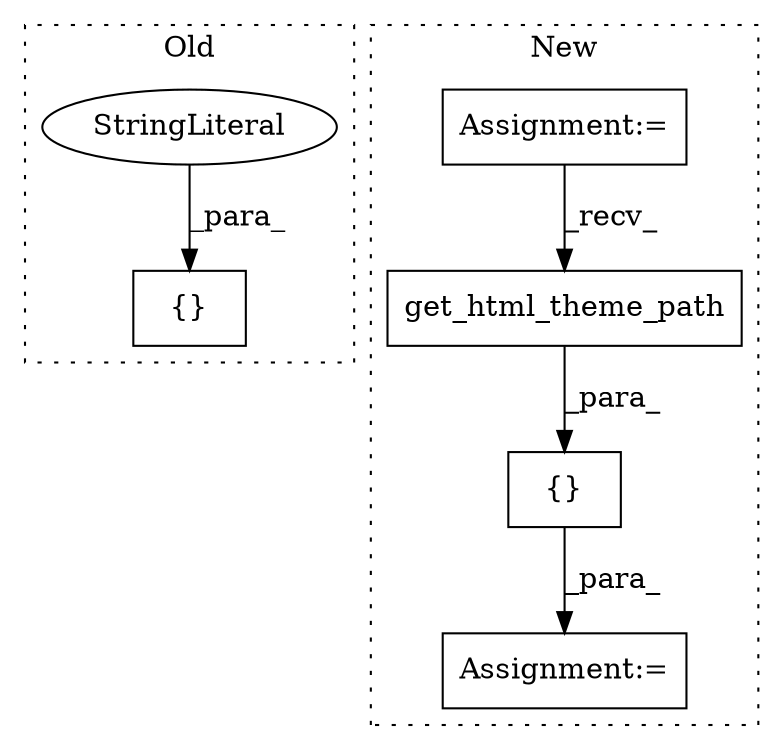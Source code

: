 digraph G {
subgraph cluster0 {
1 [label="{}" a="4" s="1022,1032" l="1,1" shape="box"];
5 [label="StringLiteral" a="45" s="1023" l="9" shape="ellipse"];
label = "Old";
style="dotted";
}
subgraph cluster1 {
2 [label="get_html_theme_path" a="32" s="1227" l="21" shape="box"];
3 [label="Assignment:=" a="7" s="1199" l="1" shape="box"];
4 [label="Assignment:=" a="7" s="468" l="16" shape="box"];
6 [label="{}" a="4" s="1209,1248" l="1,1" shape="box"];
label = "New";
style="dotted";
}
2 -> 6 [label="_para_"];
4 -> 2 [label="_recv_"];
5 -> 1 [label="_para_"];
6 -> 3 [label="_para_"];
}